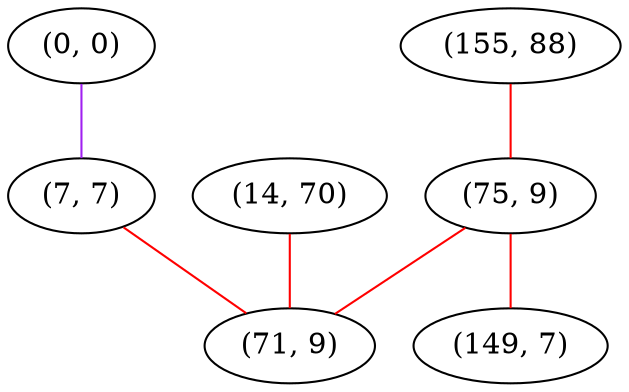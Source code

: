 graph "" {
"(0, 0)";
"(155, 88)";
"(75, 9)";
"(7, 7)";
"(14, 70)";
"(149, 7)";
"(71, 9)";
"(0, 0)" -- "(7, 7)"  [color=purple, key=0, weight=4];
"(155, 88)" -- "(75, 9)"  [color=red, key=0, weight=1];
"(75, 9)" -- "(149, 7)"  [color=red, key=0, weight=1];
"(75, 9)" -- "(71, 9)"  [color=red, key=0, weight=1];
"(7, 7)" -- "(71, 9)"  [color=red, key=0, weight=1];
"(14, 70)" -- "(71, 9)"  [color=red, key=0, weight=1];
}
